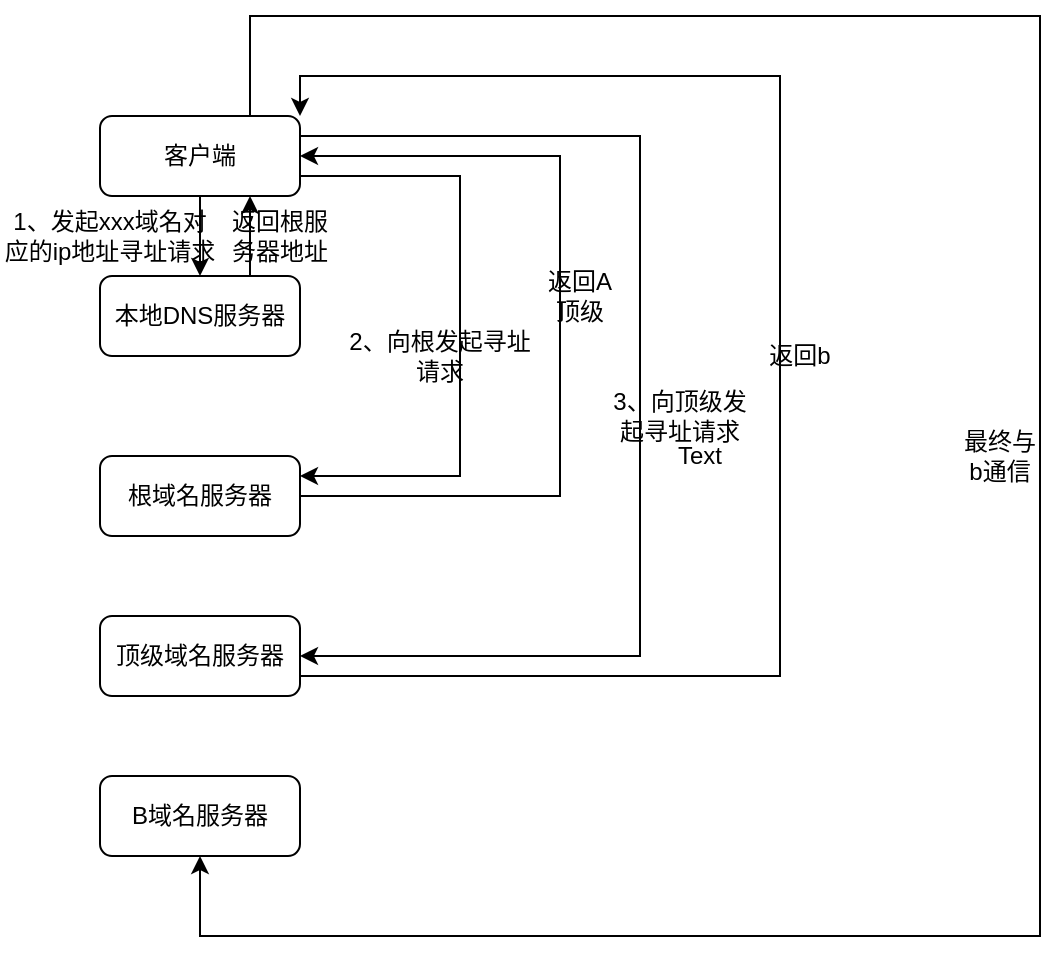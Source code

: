 <mxfile version="13.0.8" type="github">
  <diagram id="RC9avffKnGslfeTPu71o" name="Page-1">
    <mxGraphModel dx="1277" dy="618" grid="1" gridSize="10" guides="1" tooltips="1" connect="1" arrows="1" fold="1" page="1" pageScale="1" pageWidth="827" pageHeight="1169" math="0" shadow="0">
      <root>
        <mxCell id="0" />
        <mxCell id="1" parent="0" />
        <mxCell id="0AQ8cwJDegLjUGuPoQnK-4" style="edgeStyle=orthogonalEdgeStyle;rounded=0;orthogonalLoop=1;jettySize=auto;html=1;exitX=1;exitY=0.75;exitDx=0;exitDy=0;entryX=1;entryY=0.25;entryDx=0;entryDy=0;" edge="1" parent="1" source="nqUM3Sm1_1U_bCqg0LgO-1" target="aNvzju850t84WLl4p4Ta-3">
          <mxGeometry relative="1" as="geometry">
            <Array as="points">
              <mxPoint x="290" y="160" />
              <mxPoint x="290" y="310" />
            </Array>
          </mxGeometry>
        </mxCell>
        <mxCell id="0AQ8cwJDegLjUGuPoQnK-8" style="edgeStyle=orthogonalEdgeStyle;rounded=0;orthogonalLoop=1;jettySize=auto;html=1;exitX=1;exitY=0.25;exitDx=0;exitDy=0;entryX=1;entryY=0.5;entryDx=0;entryDy=0;" edge="1" parent="1" source="nqUM3Sm1_1U_bCqg0LgO-1" target="aNvzju850t84WLl4p4Ta-4">
          <mxGeometry relative="1" as="geometry">
            <Array as="points">
              <mxPoint x="380" y="140" />
              <mxPoint x="380" y="400" />
            </Array>
          </mxGeometry>
        </mxCell>
        <mxCell id="0AQ8cwJDegLjUGuPoQnK-17" style="edgeStyle=orthogonalEdgeStyle;rounded=0;orthogonalLoop=1;jettySize=auto;html=1;exitX=0.75;exitY=0;exitDx=0;exitDy=0;entryX=0.5;entryY=1;entryDx=0;entryDy=0;" edge="1" parent="1" source="nqUM3Sm1_1U_bCqg0LgO-1" target="aNvzju850t84WLl4p4Ta-5">
          <mxGeometry relative="1" as="geometry">
            <Array as="points">
              <mxPoint x="185" y="80" />
              <mxPoint x="580" y="80" />
              <mxPoint x="580" y="540" />
              <mxPoint x="160" y="540" />
            </Array>
          </mxGeometry>
        </mxCell>
        <mxCell id="nqUM3Sm1_1U_bCqg0LgO-1" value="客户端" style="rounded=1;whiteSpace=wrap;html=1;" parent="1" vertex="1">
          <mxGeometry x="110" y="130" width="100" height="40" as="geometry" />
        </mxCell>
        <mxCell id="0AQ8cwJDegLjUGuPoQnK-2" style="edgeStyle=orthogonalEdgeStyle;rounded=0;orthogonalLoop=1;jettySize=auto;html=1;exitX=0.75;exitY=0;exitDx=0;exitDy=0;entryX=0.75;entryY=1;entryDx=0;entryDy=0;" edge="1" parent="1" source="aNvzju850t84WLl4p4Ta-1" target="nqUM3Sm1_1U_bCqg0LgO-1">
          <mxGeometry relative="1" as="geometry" />
        </mxCell>
        <mxCell id="aNvzju850t84WLl4p4Ta-1" value="本地DNS服务器" style="rounded=1;whiteSpace=wrap;html=1;" parent="1" vertex="1">
          <mxGeometry x="110" y="210" width="100" height="40" as="geometry" />
        </mxCell>
        <mxCell id="aNvzju850t84WLl4p4Ta-2" value="" style="endArrow=classic;html=1;exitX=0.5;exitY=1;exitDx=0;exitDy=0;entryX=0.5;entryY=0;entryDx=0;entryDy=0;" parent="1" source="nqUM3Sm1_1U_bCqg0LgO-1" target="aNvzju850t84WLl4p4Ta-1" edge="1">
          <mxGeometry width="50" height="50" relative="1" as="geometry">
            <mxPoint x="390" y="370" as="sourcePoint" />
            <mxPoint x="440" y="320" as="targetPoint" />
          </mxGeometry>
        </mxCell>
        <mxCell id="0AQ8cwJDegLjUGuPoQnK-6" style="edgeStyle=orthogonalEdgeStyle;rounded=0;orthogonalLoop=1;jettySize=auto;html=1;exitX=1;exitY=0.5;exitDx=0;exitDy=0;entryX=1;entryY=0.5;entryDx=0;entryDy=0;" edge="1" parent="1" source="aNvzju850t84WLl4p4Ta-3" target="nqUM3Sm1_1U_bCqg0LgO-1">
          <mxGeometry relative="1" as="geometry">
            <Array as="points">
              <mxPoint x="340" y="320" />
              <mxPoint x="340" y="150" />
            </Array>
          </mxGeometry>
        </mxCell>
        <mxCell id="aNvzju850t84WLl4p4Ta-3" value="根域名服务器" style="rounded=1;whiteSpace=wrap;html=1;" parent="1" vertex="1">
          <mxGeometry x="110" y="300" width="100" height="40" as="geometry" />
        </mxCell>
        <mxCell id="0AQ8cwJDegLjUGuPoQnK-11" style="edgeStyle=orthogonalEdgeStyle;rounded=0;orthogonalLoop=1;jettySize=auto;html=1;exitX=1;exitY=0.75;exitDx=0;exitDy=0;entryX=1;entryY=0;entryDx=0;entryDy=0;" edge="1" parent="1" source="aNvzju850t84WLl4p4Ta-4" target="nqUM3Sm1_1U_bCqg0LgO-1">
          <mxGeometry relative="1" as="geometry">
            <Array as="points">
              <mxPoint x="450" y="410" />
              <mxPoint x="450" y="110" />
              <mxPoint x="210" y="110" />
            </Array>
          </mxGeometry>
        </mxCell>
        <mxCell id="aNvzju850t84WLl4p4Ta-4" value="顶级域名服务器" style="rounded=1;whiteSpace=wrap;html=1;" parent="1" vertex="1">
          <mxGeometry x="110" y="380" width="100" height="40" as="geometry" />
        </mxCell>
        <mxCell id="aNvzju850t84WLl4p4Ta-5" value="B域名服务器" style="rounded=1;whiteSpace=wrap;html=1;" parent="1" vertex="1">
          <mxGeometry x="110" y="460" width="100" height="40" as="geometry" />
        </mxCell>
        <mxCell id="aNvzju850t84WLl4p4Ta-9" value="1、发起xxx域名对应的ip地址寻址请求" style="text;html=1;strokeColor=none;fillColor=none;align=center;verticalAlign=middle;whiteSpace=wrap;rounded=0;" parent="1" vertex="1">
          <mxGeometry x="60" y="180" width="110" height="20" as="geometry" />
        </mxCell>
        <mxCell id="0AQ8cwJDegLjUGuPoQnK-3" value="返回根服务器地址" style="text;html=1;strokeColor=none;fillColor=none;align=center;verticalAlign=middle;whiteSpace=wrap;rounded=0;" vertex="1" parent="1">
          <mxGeometry x="170" y="180" width="60" height="20" as="geometry" />
        </mxCell>
        <mxCell id="0AQ8cwJDegLjUGuPoQnK-5" value="2、向根发起寻址请求" style="text;html=1;strokeColor=none;fillColor=none;align=center;verticalAlign=middle;whiteSpace=wrap;rounded=0;" vertex="1" parent="1">
          <mxGeometry x="230" y="240" width="100" height="20" as="geometry" />
        </mxCell>
        <mxCell id="0AQ8cwJDegLjUGuPoQnK-7" value="返回A顶级" style="text;html=1;strokeColor=none;fillColor=none;align=center;verticalAlign=middle;whiteSpace=wrap;rounded=0;" vertex="1" parent="1">
          <mxGeometry x="330" y="210" width="40" height="20" as="geometry" />
        </mxCell>
        <mxCell id="0AQ8cwJDegLjUGuPoQnK-9" value="3、向顶级发起寻址请求" style="text;html=1;strokeColor=none;fillColor=none;align=center;verticalAlign=middle;whiteSpace=wrap;rounded=0;" vertex="1" parent="1">
          <mxGeometry x="360" y="270" width="80" height="20" as="geometry" />
        </mxCell>
        <mxCell id="0AQ8cwJDegLjUGuPoQnK-12" value="Text" style="text;html=1;strokeColor=none;fillColor=none;align=center;verticalAlign=middle;whiteSpace=wrap;rounded=0;" vertex="1" parent="1">
          <mxGeometry x="390" y="290" width="40" height="20" as="geometry" />
        </mxCell>
        <mxCell id="0AQ8cwJDegLjUGuPoQnK-15" value="返回b" style="text;html=1;strokeColor=none;fillColor=none;align=center;verticalAlign=middle;whiteSpace=wrap;rounded=0;" vertex="1" parent="1">
          <mxGeometry x="440" y="240" width="40" height="20" as="geometry" />
        </mxCell>
        <mxCell id="0AQ8cwJDegLjUGuPoQnK-18" value="最终与b通信" style="text;html=1;strokeColor=none;fillColor=none;align=center;verticalAlign=middle;whiteSpace=wrap;rounded=0;" vertex="1" parent="1">
          <mxGeometry x="540" y="290" width="40" height="20" as="geometry" />
        </mxCell>
      </root>
    </mxGraphModel>
  </diagram>
</mxfile>

